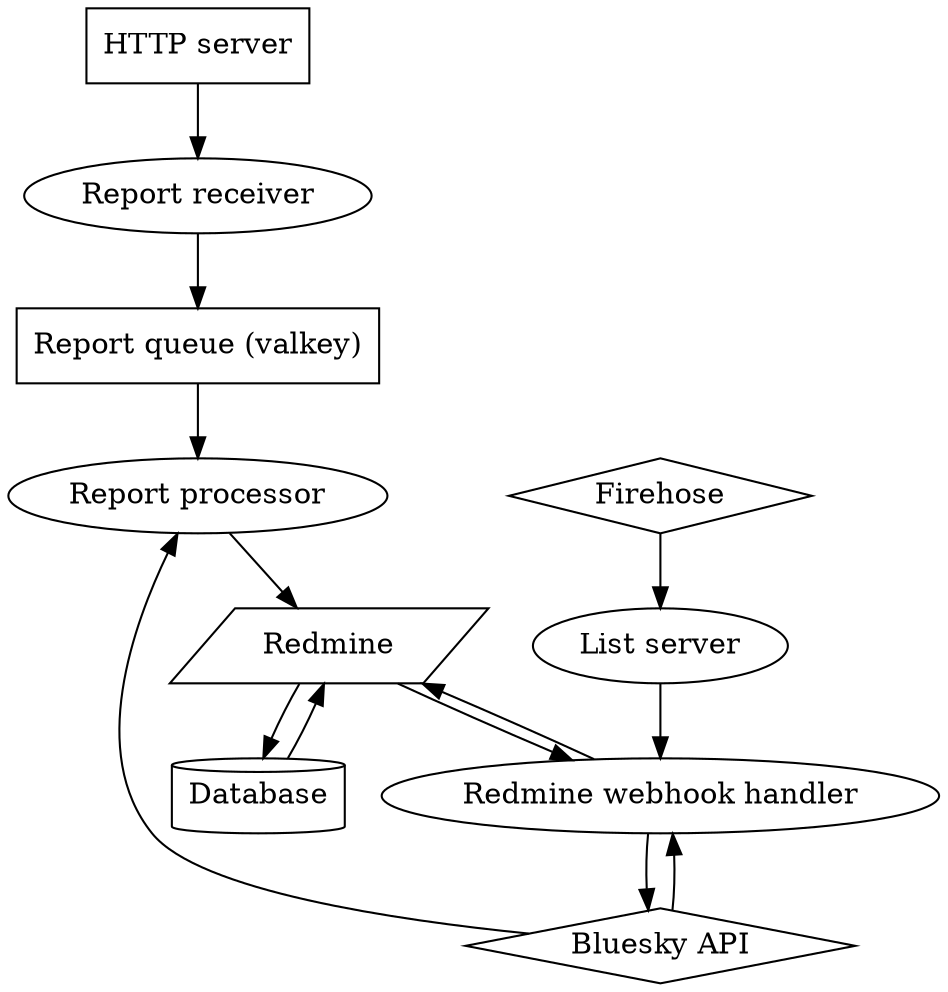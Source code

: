 digraph diagram {
  http [label="HTTP server",shape="box"];
  report_receiver [label="Report receiver"];
  redmine [label="Redmine",shape="parallelogram"];
  report_queue [label="Report queue (valkey)",shape="box"];
  report_processor [label="Report processor"];
  listserver [label="List server"];
  redmine_handler [label="Redmine webhook handler"];
  postgres [label="Database",shape="cylinder"];
  firehose [label="Firehose",shape="diamond"];
  bluesky [label="Bluesky API",shape="diamond"];

  http -> report_receiver -> report_queue -> report_processor -> redmine;
  firehose -> listserver -> redmine_handler;
  redmine -> postgres -> redmine;
  redmine_handler -> redmine -> redmine_handler;

  bluesky -> redmine_handler -> bluesky;
  bluesky -> report_processor;
}
